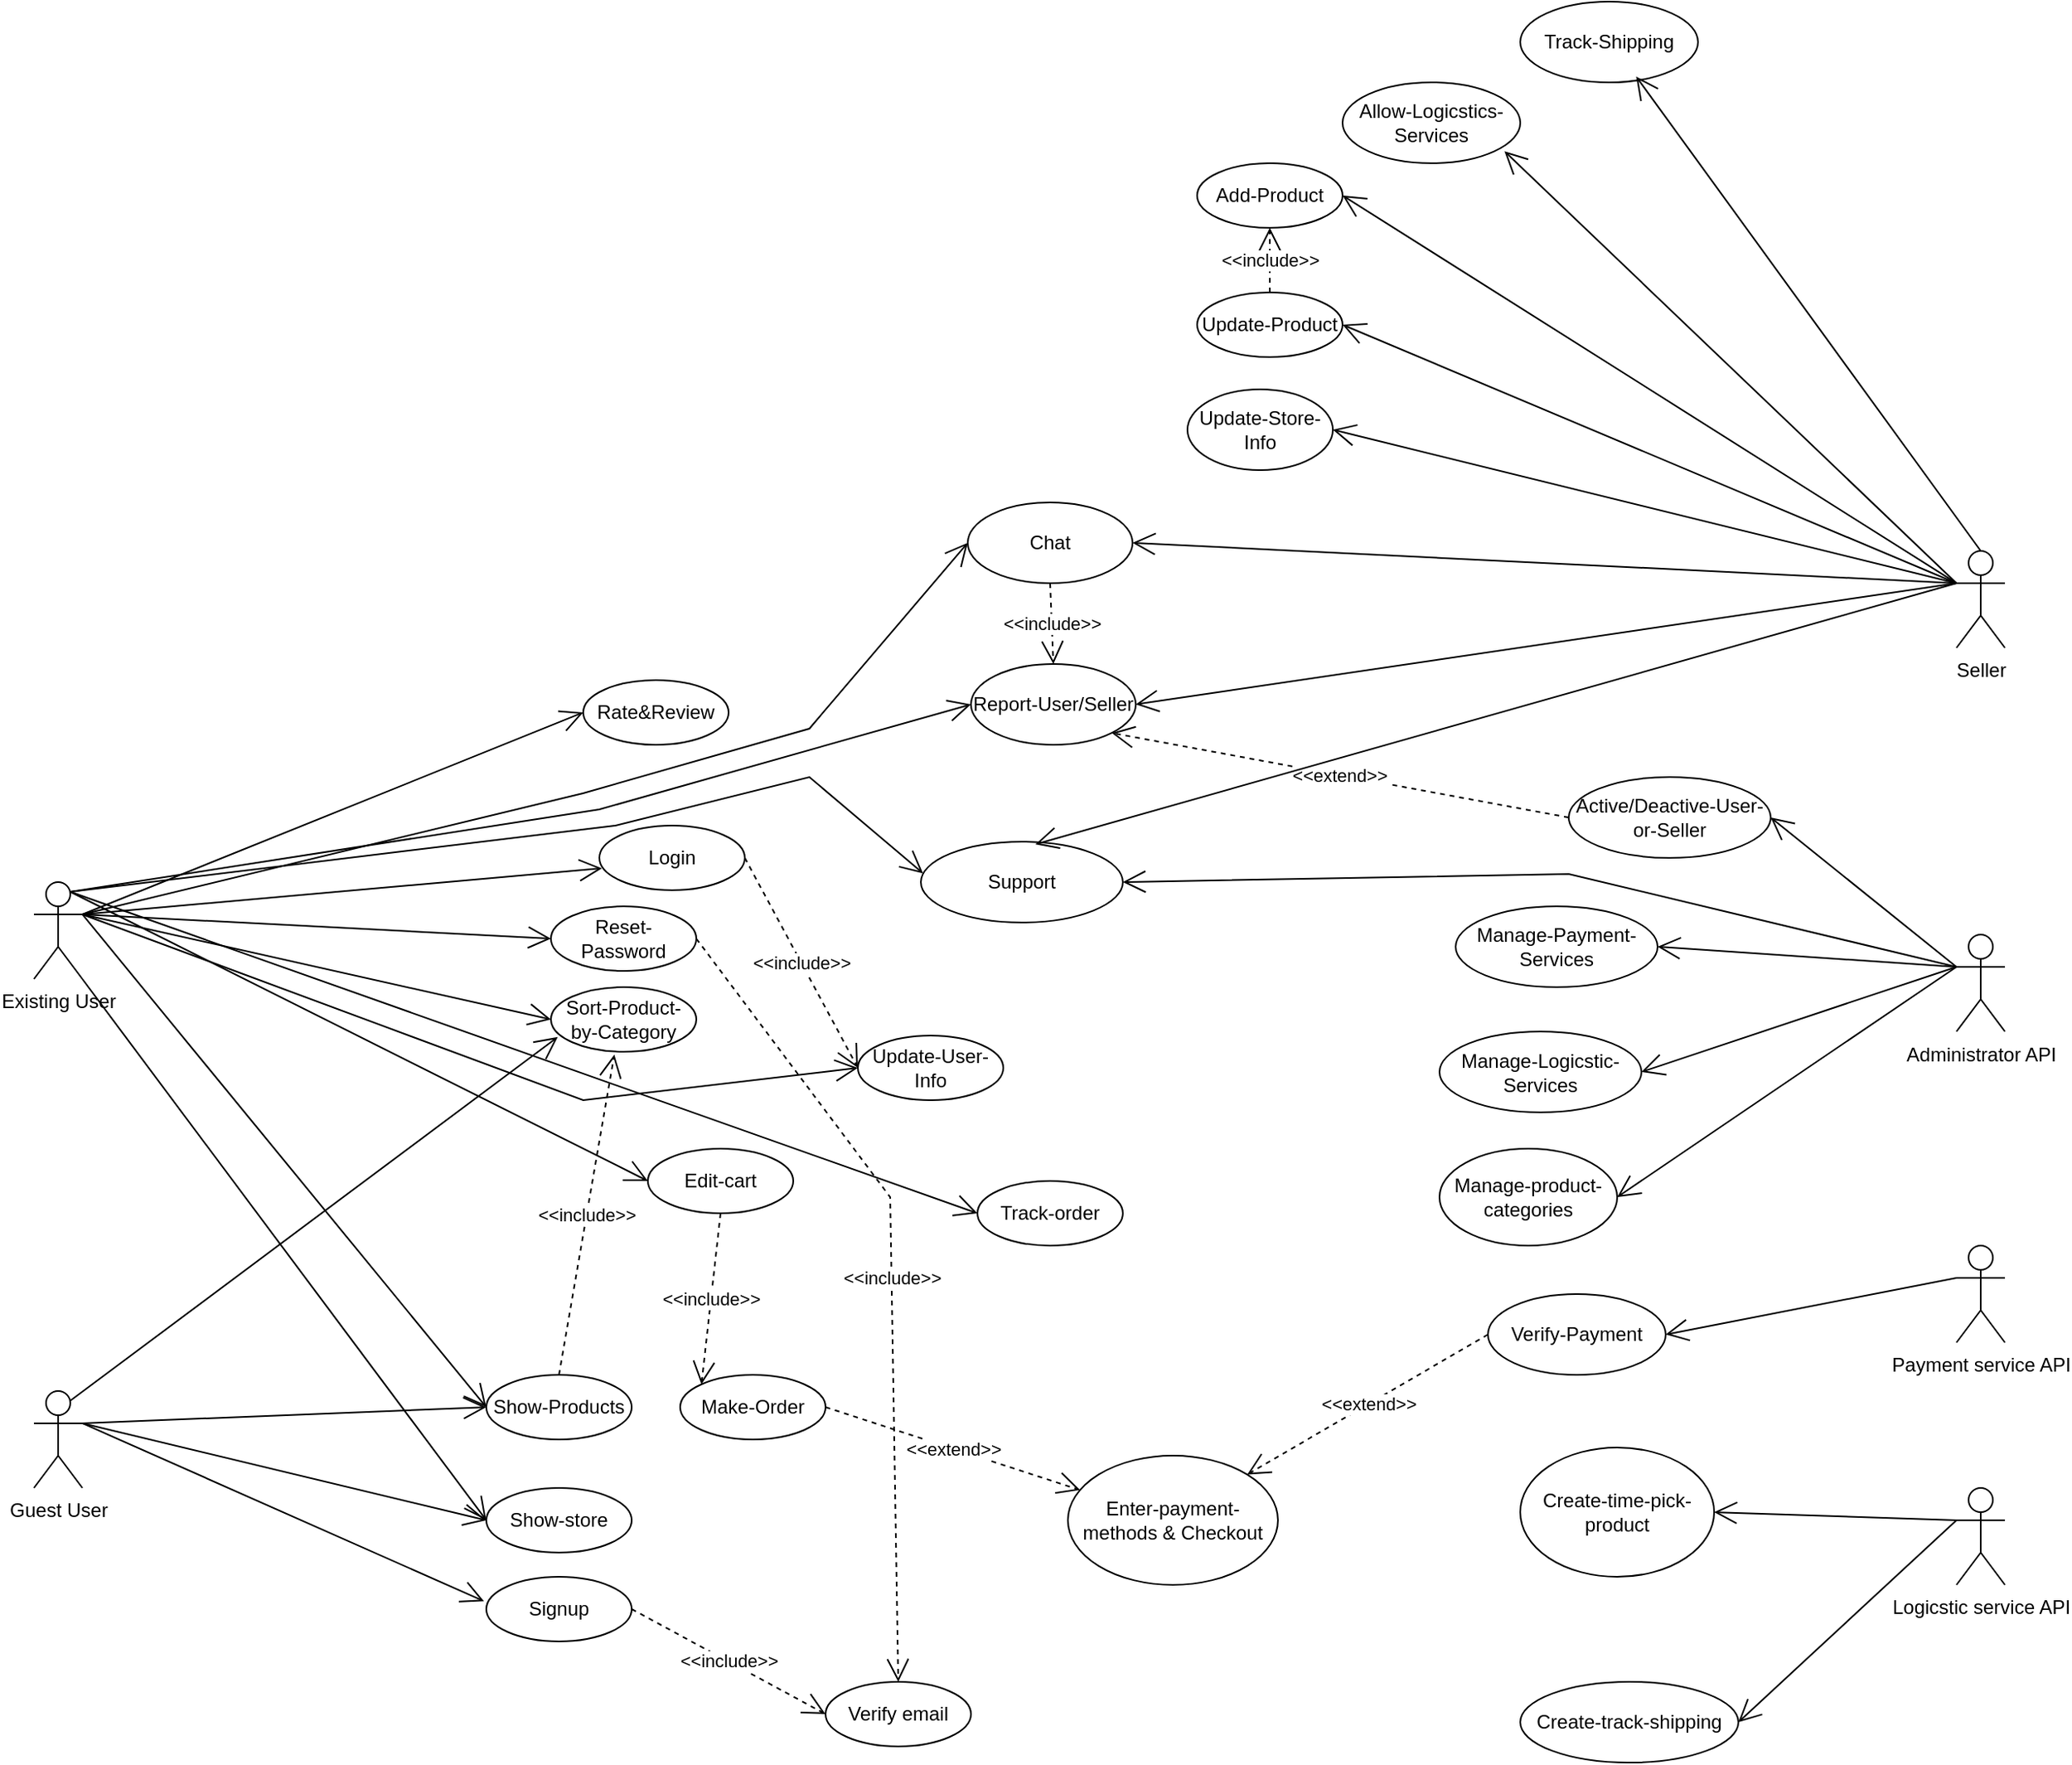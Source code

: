 <mxfile version="24.7.17">
  <diagram name="Trang-1" id="SkYUdIGgRq7ebbWW-lhZ">
    <mxGraphModel dx="4522" dy="5309" grid="1" gridSize="10" guides="1" tooltips="1" connect="1" arrows="1" fold="1" page="1" pageScale="1" pageWidth="3300" pageHeight="4681" math="0" shadow="0">
      <root>
        <mxCell id="0" />
        <mxCell id="1" parent="0" />
        <mxCell id="eCP-VrvmO7TKHuiMxvTa-1" value="Existing User" style="shape=umlActor;verticalLabelPosition=bottom;verticalAlign=top;html=1;" parent="1" vertex="1">
          <mxGeometry x="-170" y="155" width="30" height="60" as="geometry" />
        </mxCell>
        <mxCell id="eCP-VrvmO7TKHuiMxvTa-2" value="Guest User" style="shape=umlActor;verticalLabelPosition=bottom;verticalAlign=top;html=1;" parent="1" vertex="1">
          <mxGeometry x="-170" y="470" width="30" height="60" as="geometry" />
        </mxCell>
        <mxCell id="eCP-VrvmO7TKHuiMxvTa-6" value="Seller" style="shape=umlActor;verticalLabelPosition=bottom;verticalAlign=top;html=1;" parent="1" vertex="1">
          <mxGeometry x="1020" y="-50" width="30" height="60" as="geometry" />
        </mxCell>
        <mxCell id="eCP-VrvmO7TKHuiMxvTa-9" value="Login" style="ellipse;whiteSpace=wrap;html=1;" parent="1" vertex="1">
          <mxGeometry x="180" y="120" width="90" height="40" as="geometry" />
        </mxCell>
        <mxCell id="eCP-VrvmO7TKHuiMxvTa-13" value="" style="endArrow=open;endFill=1;endSize=12;html=1;rounded=0;exitX=1;exitY=0.333;exitDx=0;exitDy=0;exitPerimeter=0;entryX=0.018;entryY=0.661;entryDx=0;entryDy=0;entryPerimeter=0;" parent="1" source="eCP-VrvmO7TKHuiMxvTa-1" target="eCP-VrvmO7TKHuiMxvTa-9" edge="1">
          <mxGeometry width="160" relative="1" as="geometry">
            <mxPoint x="250" y="300" as="sourcePoint" />
            <mxPoint x="410" y="300" as="targetPoint" />
          </mxGeometry>
        </mxCell>
        <mxCell id="eCP-VrvmO7TKHuiMxvTa-15" value="Show-Products" style="ellipse;whiteSpace=wrap;html=1;" parent="1" vertex="1">
          <mxGeometry x="110" y="460" width="90" height="40" as="geometry" />
        </mxCell>
        <mxCell id="eCP-VrvmO7TKHuiMxvTa-18" value="Administrator API" style="shape=umlActor;verticalLabelPosition=bottom;verticalAlign=top;html=1;" parent="1" vertex="1">
          <mxGeometry x="1020" y="187.5" width="30" height="60" as="geometry" />
        </mxCell>
        <mxCell id="eCP-VrvmO7TKHuiMxvTa-22" value="Payment service API" style="shape=umlActor;verticalLabelPosition=bottom;verticalAlign=top;html=1;" parent="1" vertex="1">
          <mxGeometry x="1020" y="380" width="30" height="60" as="geometry" />
        </mxCell>
        <mxCell id="eCP-VrvmO7TKHuiMxvTa-24" value="Logicstic service API" style="shape=umlActor;verticalLabelPosition=bottom;verticalAlign=top;html=1;" parent="1" vertex="1">
          <mxGeometry x="1020" y="530" width="30" height="60" as="geometry" />
        </mxCell>
        <mxCell id="eCP-VrvmO7TKHuiMxvTa-30" value="Signup" style="ellipse;whiteSpace=wrap;html=1;" parent="1" vertex="1">
          <mxGeometry x="110" y="585" width="90" height="40" as="geometry" />
        </mxCell>
        <mxCell id="eCP-VrvmO7TKHuiMxvTa-31" value="" style="endArrow=open;endFill=1;endSize=12;html=1;rounded=0;exitX=1;exitY=0.333;exitDx=0;exitDy=0;exitPerimeter=0;entryX=-0.016;entryY=0.378;entryDx=0;entryDy=0;entryPerimeter=0;" parent="1" source="eCP-VrvmO7TKHuiMxvTa-2" target="eCP-VrvmO7TKHuiMxvTa-30" edge="1">
          <mxGeometry width="160" relative="1" as="geometry">
            <mxPoint x="310" y="290" as="sourcePoint" />
            <mxPoint x="470" y="290" as="targetPoint" />
          </mxGeometry>
        </mxCell>
        <mxCell id="eCP-VrvmO7TKHuiMxvTa-33" value="Verify email" style="ellipse;whiteSpace=wrap;html=1;" parent="1" vertex="1">
          <mxGeometry x="320" y="650" width="90" height="40" as="geometry" />
        </mxCell>
        <mxCell id="eCP-VrvmO7TKHuiMxvTa-35" value="&amp;lt;&amp;lt;include&amp;gt;&amp;gt;" style="endArrow=open;endSize=12;dashed=1;html=1;rounded=0;exitX=1;exitY=0.5;exitDx=0;exitDy=0;entryX=0;entryY=0.5;entryDx=0;entryDy=0;" parent="1" source="eCP-VrvmO7TKHuiMxvTa-30" target="eCP-VrvmO7TKHuiMxvTa-33" edge="1">
          <mxGeometry width="160" relative="1" as="geometry">
            <mxPoint x="310" y="290" as="sourcePoint" />
            <mxPoint x="470" y="290" as="targetPoint" />
          </mxGeometry>
        </mxCell>
        <mxCell id="eCP-VrvmO7TKHuiMxvTa-36" value="Reset-Password" style="ellipse;whiteSpace=wrap;html=1;" parent="1" vertex="1">
          <mxGeometry x="150" y="170" width="90" height="40" as="geometry" />
        </mxCell>
        <mxCell id="eCP-VrvmO7TKHuiMxvTa-37" value="" style="endArrow=open;endFill=1;endSize=12;html=1;rounded=0;exitX=1;exitY=0.333;exitDx=0;exitDy=0;exitPerimeter=0;entryX=0;entryY=0.5;entryDx=0;entryDy=0;" parent="1" source="eCP-VrvmO7TKHuiMxvTa-1" target="eCP-VrvmO7TKHuiMxvTa-36" edge="1">
          <mxGeometry width="160" relative="1" as="geometry">
            <mxPoint x="130" y="200" as="sourcePoint" />
            <mxPoint x="212" y="106" as="targetPoint" />
          </mxGeometry>
        </mxCell>
        <mxCell id="eCP-VrvmO7TKHuiMxvTa-38" value="&amp;lt;&amp;lt;include&amp;gt;&amp;gt;" style="endArrow=open;endSize=12;dashed=1;html=1;rounded=0;exitX=1;exitY=0.5;exitDx=0;exitDy=0;entryX=0.5;entryY=0;entryDx=0;entryDy=0;" parent="1" source="eCP-VrvmO7TKHuiMxvTa-36" target="eCP-VrvmO7TKHuiMxvTa-33" edge="1">
          <mxGeometry width="160" relative="1" as="geometry">
            <mxPoint x="290" y="470" as="sourcePoint" />
            <mxPoint x="440" y="290" as="targetPoint" />
            <Array as="points">
              <mxPoint x="360" y="350" />
            </Array>
          </mxGeometry>
        </mxCell>
        <mxCell id="eCP-VrvmO7TKHuiMxvTa-39" value="" style="endArrow=open;endFill=1;endSize=12;html=1;rounded=0;entryX=0;entryY=0.5;entryDx=0;entryDy=0;exitX=1;exitY=0.333;exitDx=0;exitDy=0;exitPerimeter=0;" parent="1" source="eCP-VrvmO7TKHuiMxvTa-2" target="eCP-VrvmO7TKHuiMxvTa-15" edge="1">
          <mxGeometry width="160" relative="1" as="geometry">
            <mxPoint x="120" y="350" as="sourcePoint" />
            <mxPoint x="210" y="170" as="targetPoint" />
          </mxGeometry>
        </mxCell>
        <mxCell id="eCP-VrvmO7TKHuiMxvTa-40" value="" style="endArrow=open;endFill=1;endSize=12;html=1;rounded=0;exitX=1;exitY=0.333;exitDx=0;exitDy=0;exitPerimeter=0;entryX=0;entryY=0.5;entryDx=0;entryDy=0;" parent="1" source="eCP-VrvmO7TKHuiMxvTa-1" target="eCP-VrvmO7TKHuiMxvTa-15" edge="1">
          <mxGeometry width="160" relative="1" as="geometry">
            <mxPoint x="130" y="360" as="sourcePoint" />
            <mxPoint x="400" y="240" as="targetPoint" />
          </mxGeometry>
        </mxCell>
        <mxCell id="eCP-VrvmO7TKHuiMxvTa-42" value="Add-Product" style="ellipse;whiteSpace=wrap;html=1;" parent="1" vertex="1">
          <mxGeometry x="550" y="-290" width="90" height="40" as="geometry" />
        </mxCell>
        <mxCell id="eCP-VrvmO7TKHuiMxvTa-43" value="" style="endArrow=open;endFill=1;endSize=12;html=1;rounded=0;exitX=0;exitY=0.333;exitDx=0;exitDy=0;exitPerimeter=0;entryX=1;entryY=0.5;entryDx=0;entryDy=0;" parent="1" source="eCP-VrvmO7TKHuiMxvTa-6" target="eCP-VrvmO7TKHuiMxvTa-42" edge="1">
          <mxGeometry width="160" relative="1" as="geometry">
            <mxPoint x="130" y="200" as="sourcePoint" />
            <mxPoint x="212" y="106" as="targetPoint" />
          </mxGeometry>
        </mxCell>
        <mxCell id="eCP-VrvmO7TKHuiMxvTa-44" value="Rate&amp;amp;Review" style="ellipse;whiteSpace=wrap;html=1;" parent="1" vertex="1">
          <mxGeometry x="170" y="30" width="90" height="40" as="geometry" />
        </mxCell>
        <mxCell id="eCP-VrvmO7TKHuiMxvTa-45" value="" style="endArrow=open;endFill=1;endSize=12;html=1;rounded=0;entryX=0;entryY=0.5;entryDx=0;entryDy=0;exitX=1;exitY=0.333;exitDx=0;exitDy=0;exitPerimeter=0;" parent="1" source="eCP-VrvmO7TKHuiMxvTa-1" target="eCP-VrvmO7TKHuiMxvTa-44" edge="1">
          <mxGeometry width="160" relative="1" as="geometry">
            <mxPoint x="120" y="190" as="sourcePoint" />
            <mxPoint x="212" y="106" as="targetPoint" />
            <Array as="points" />
          </mxGeometry>
        </mxCell>
        <mxCell id="eCP-VrvmO7TKHuiMxvTa-46" value="Track-order" style="ellipse;whiteSpace=wrap;html=1;" parent="1" vertex="1">
          <mxGeometry x="414" y="340" width="90" height="40" as="geometry" />
        </mxCell>
        <mxCell id="eCP-VrvmO7TKHuiMxvTa-49" value="" style="endArrow=open;endFill=1;endSize=12;html=1;rounded=0;exitX=0.75;exitY=0.1;exitDx=0;exitDy=0;exitPerimeter=0;entryX=0;entryY=0.5;entryDx=0;entryDy=0;" parent="1" source="eCP-VrvmO7TKHuiMxvTa-1" target="eCP-VrvmO7TKHuiMxvTa-46" edge="1">
          <mxGeometry width="160" relative="1" as="geometry">
            <mxPoint x="310" y="120" as="sourcePoint" />
            <mxPoint x="470" y="120" as="targetPoint" />
          </mxGeometry>
        </mxCell>
        <mxCell id="eCP-VrvmO7TKHuiMxvTa-51" value="Manage-product-categories" style="ellipse;whiteSpace=wrap;html=1;" parent="1" vertex="1">
          <mxGeometry x="700" y="320" width="110" height="60" as="geometry" />
        </mxCell>
        <mxCell id="eCP-VrvmO7TKHuiMxvTa-52" value="" style="endArrow=open;endFill=1;endSize=12;html=1;rounded=0;exitX=0;exitY=0.333;exitDx=0;exitDy=0;exitPerimeter=0;entryX=1;entryY=0.5;entryDx=0;entryDy=0;" parent="1" source="eCP-VrvmO7TKHuiMxvTa-18" target="eCP-VrvmO7TKHuiMxvTa-51" edge="1">
          <mxGeometry width="160" relative="1" as="geometry">
            <mxPoint x="310" y="470" as="sourcePoint" />
            <mxPoint x="470" y="470" as="targetPoint" />
          </mxGeometry>
        </mxCell>
        <mxCell id="eCP-VrvmO7TKHuiMxvTa-54" value="Active/Deactive-User-or-Seller" style="ellipse;whiteSpace=wrap;html=1;" parent="1" vertex="1">
          <mxGeometry x="780" y="90" width="125" height="50" as="geometry" />
        </mxCell>
        <mxCell id="eCP-VrvmO7TKHuiMxvTa-55" value="" style="endArrow=open;endFill=1;endSize=12;html=1;rounded=0;exitX=0;exitY=0.333;exitDx=0;exitDy=0;exitPerimeter=0;entryX=1;entryY=0.5;entryDx=0;entryDy=0;" parent="1" source="eCP-VrvmO7TKHuiMxvTa-18" target="eCP-VrvmO7TKHuiMxvTa-54" edge="1">
          <mxGeometry width="160" relative="1" as="geometry">
            <mxPoint x="710" y="570" as="sourcePoint" />
            <mxPoint x="580" y="730" as="targetPoint" />
          </mxGeometry>
        </mxCell>
        <mxCell id="eCP-VrvmO7TKHuiMxvTa-56" value="Chat" style="ellipse;whiteSpace=wrap;html=1;" parent="1" vertex="1">
          <mxGeometry x="408" y="-80" width="102" height="50" as="geometry" />
        </mxCell>
        <mxCell id="eCP-VrvmO7TKHuiMxvTa-58" value="Sort-Product-by-Category" style="ellipse;whiteSpace=wrap;html=1;" parent="1" vertex="1">
          <mxGeometry x="150" y="220" width="90" height="40" as="geometry" />
        </mxCell>
        <mxCell id="eCP-VrvmO7TKHuiMxvTa-59" value="&amp;lt;&amp;lt;include&amp;gt;&amp;gt;" style="endArrow=open;endSize=12;dashed=1;html=1;rounded=0;exitX=0.5;exitY=0;exitDx=0;exitDy=0;entryX=0.436;entryY=1.045;entryDx=0;entryDy=0;entryPerimeter=0;" parent="1" source="eCP-VrvmO7TKHuiMxvTa-15" target="eCP-VrvmO7TKHuiMxvTa-58" edge="1">
          <mxGeometry width="160" relative="1" as="geometry">
            <mxPoint x="290" y="470" as="sourcePoint" />
            <mxPoint x="580" y="180" as="targetPoint" />
          </mxGeometry>
        </mxCell>
        <mxCell id="eCP-VrvmO7TKHuiMxvTa-60" value="" style="endArrow=open;endFill=1;endSize=12;html=1;rounded=0;entryX=0;entryY=0.5;entryDx=0;entryDy=0;exitX=1;exitY=0.333;exitDx=0;exitDy=0;exitPerimeter=0;" parent="1" source="eCP-VrvmO7TKHuiMxvTa-1" target="eCP-VrvmO7TKHuiMxvTa-58" edge="1">
          <mxGeometry width="160" relative="1" as="geometry">
            <mxPoint x="120" y="190" as="sourcePoint" />
            <mxPoint x="230" y="310" as="targetPoint" />
          </mxGeometry>
        </mxCell>
        <mxCell id="eCP-VrvmO7TKHuiMxvTa-62" value="Show-store" style="ellipse;whiteSpace=wrap;html=1;" parent="1" vertex="1">
          <mxGeometry x="110" y="530" width="90" height="40" as="geometry" />
        </mxCell>
        <mxCell id="eCP-VrvmO7TKHuiMxvTa-63" value="" style="endArrow=open;endFill=1;endSize=12;html=1;rounded=0;exitX=1;exitY=1;exitDx=0;exitDy=0;exitPerimeter=0;entryX=0;entryY=0.5;entryDx=0;entryDy=0;" parent="1" source="eCP-VrvmO7TKHuiMxvTa-1" target="eCP-VrvmO7TKHuiMxvTa-62" edge="1">
          <mxGeometry width="160" relative="1" as="geometry">
            <mxPoint x="130" y="200" as="sourcePoint" />
            <mxPoint x="200" y="310" as="targetPoint" />
          </mxGeometry>
        </mxCell>
        <mxCell id="eCP-VrvmO7TKHuiMxvTa-64" value="" style="endArrow=open;endFill=1;endSize=12;html=1;rounded=0;entryX=0;entryY=0.5;entryDx=0;entryDy=0;exitX=1;exitY=0.333;exitDx=0;exitDy=0;exitPerimeter=0;" parent="1" source="eCP-VrvmO7TKHuiMxvTa-2" target="eCP-VrvmO7TKHuiMxvTa-62" edge="1">
          <mxGeometry width="160" relative="1" as="geometry">
            <mxPoint x="120" y="350" as="sourcePoint" />
            <mxPoint x="200" y="310" as="targetPoint" />
          </mxGeometry>
        </mxCell>
        <mxCell id="eCP-VrvmO7TKHuiMxvTa-66" value="" style="endArrow=open;endFill=1;endSize=12;html=1;rounded=0;entryX=0.047;entryY=0.773;entryDx=0;entryDy=0;exitX=0.75;exitY=0.1;exitDx=0;exitDy=0;exitPerimeter=0;entryPerimeter=0;" parent="1" source="eCP-VrvmO7TKHuiMxvTa-2" target="eCP-VrvmO7TKHuiMxvTa-58" edge="1">
          <mxGeometry width="160" relative="1" as="geometry">
            <mxPoint x="130" y="200" as="sourcePoint" />
            <mxPoint x="220" y="220" as="targetPoint" />
          </mxGeometry>
        </mxCell>
        <mxCell id="eCP-VrvmO7TKHuiMxvTa-69" value="" style="endArrow=open;endFill=1;endSize=12;html=1;rounded=0;exitX=0.75;exitY=0.1;exitDx=0;exitDy=0;exitPerimeter=0;entryX=0;entryY=0.5;entryDx=0;entryDy=0;" parent="1" source="eCP-VrvmO7TKHuiMxvTa-1" target="eCP-VrvmO7TKHuiMxvTa-68" edge="1">
          <mxGeometry width="160" relative="1" as="geometry">
            <mxPoint x="123" y="186" as="sourcePoint" />
            <mxPoint x="240" y="-20" as="targetPoint" />
          </mxGeometry>
        </mxCell>
        <mxCell id="eCP-VrvmO7TKHuiMxvTa-70" value="" style="endArrow=open;endFill=1;endSize=12;html=1;rounded=0;exitX=0;exitY=0.333;exitDx=0;exitDy=0;exitPerimeter=0;entryX=1;entryY=0.5;entryDx=0;entryDy=0;" parent="1" source="eCP-VrvmO7TKHuiMxvTa-6" target="eCP-VrvmO7TKHuiMxvTa-56" edge="1">
          <mxGeometry width="160" relative="1" as="geometry">
            <mxPoint x="720" y="70" as="sourcePoint" />
            <mxPoint x="595" y="-50" as="targetPoint" />
          </mxGeometry>
        </mxCell>
        <mxCell id="eCP-VrvmO7TKHuiMxvTa-71" value="" style="endArrow=open;endFill=1;endSize=12;html=1;rounded=0;exitX=1;exitY=0.333;exitDx=0;exitDy=0;exitPerimeter=0;entryX=0;entryY=0.5;entryDx=0;entryDy=0;" parent="1" source="eCP-VrvmO7TKHuiMxvTa-1" target="eCP-VrvmO7TKHuiMxvTa-56" edge="1">
          <mxGeometry width="160" relative="1" as="geometry">
            <mxPoint x="720" y="70" as="sourcePoint" />
            <mxPoint x="480" y="95" as="targetPoint" />
            <Array as="points">
              <mxPoint x="170" y="100" />
              <mxPoint x="310" y="60" />
            </Array>
          </mxGeometry>
        </mxCell>
        <mxCell id="eCP-VrvmO7TKHuiMxvTa-73" value="Report-User/Seller" style="ellipse;whiteSpace=wrap;html=1;" parent="1" vertex="1">
          <mxGeometry x="410" y="20" width="102" height="50" as="geometry" />
        </mxCell>
        <mxCell id="eCP-VrvmO7TKHuiMxvTa-74" value="" style="endArrow=open;endFill=1;endSize=12;html=1;rounded=0;exitX=0;exitY=0.333;exitDx=0;exitDy=0;exitPerimeter=0;entryX=1;entryY=0.5;entryDx=0;entryDy=0;" parent="1" source="eCP-VrvmO7TKHuiMxvTa-6" target="eCP-VrvmO7TKHuiMxvTa-73" edge="1">
          <mxGeometry width="160" relative="1" as="geometry">
            <mxPoint x="700" y="70" as="sourcePoint" />
            <mxPoint x="492" y="25" as="targetPoint" />
          </mxGeometry>
        </mxCell>
        <mxCell id="eCP-VrvmO7TKHuiMxvTa-75" value="" style="endArrow=open;endFill=1;endSize=12;html=1;rounded=0;exitX=0.75;exitY=0.1;exitDx=0;exitDy=0;exitPerimeter=0;entryX=0;entryY=0.5;entryDx=0;entryDy=0;" parent="1" source="eCP-VrvmO7TKHuiMxvTa-1" target="eCP-VrvmO7TKHuiMxvTa-73" edge="1">
          <mxGeometry width="160" relative="1" as="geometry">
            <mxPoint x="60" y="200" as="sourcePoint" />
            <mxPoint x="390" y="25" as="targetPoint" />
            <Array as="points">
              <mxPoint x="180" y="110" />
            </Array>
          </mxGeometry>
        </mxCell>
        <mxCell id="eCP-VrvmO7TKHuiMxvTa-76" value="&amp;lt;&amp;lt;extend&amp;gt;&amp;gt;" style="endArrow=open;endSize=12;dashed=1;html=1;rounded=0;exitX=0;exitY=0.5;exitDx=0;exitDy=0;entryX=1;entryY=1;entryDx=0;entryDy=0;" parent="1" source="eCP-VrvmO7TKHuiMxvTa-54" target="eCP-VrvmO7TKHuiMxvTa-73" edge="1">
          <mxGeometry width="160" relative="1" as="geometry">
            <mxPoint x="195" y="320" as="sourcePoint" />
            <mxPoint x="199" y="272" as="targetPoint" />
          </mxGeometry>
        </mxCell>
        <mxCell id="eCP-VrvmO7TKHuiMxvTa-77" value="&amp;lt;&amp;lt;include&amp;gt;&amp;gt;" style="endArrow=open;endSize=12;dashed=1;html=1;rounded=0;exitX=0.5;exitY=1;exitDx=0;exitDy=0;entryX=0.5;entryY=0;entryDx=0;entryDy=0;" parent="1" source="eCP-VrvmO7TKHuiMxvTa-56" target="eCP-VrvmO7TKHuiMxvTa-73" edge="1">
          <mxGeometry width="160" relative="1" as="geometry">
            <mxPoint x="252" y="208" as="sourcePoint" />
            <mxPoint x="378" y="450" as="targetPoint" />
          </mxGeometry>
        </mxCell>
        <mxCell id="eCP-VrvmO7TKHuiMxvTa-79" value="Update-User-Info" style="ellipse;whiteSpace=wrap;html=1;" parent="1" vertex="1">
          <mxGeometry x="340" y="250" width="90" height="40" as="geometry" />
        </mxCell>
        <mxCell id="eCP-VrvmO7TKHuiMxvTa-80" value="&amp;lt;&amp;lt;include&amp;gt;&amp;gt;" style="endArrow=open;endSize=12;dashed=1;html=1;rounded=0;exitX=1;exitY=0.5;exitDx=0;exitDy=0;entryX=0;entryY=0.5;entryDx=0;entryDy=0;" parent="1" source="eCP-VrvmO7TKHuiMxvTa-9" target="eCP-VrvmO7TKHuiMxvTa-79" edge="1">
          <mxGeometry width="160" relative="1" as="geometry">
            <mxPoint x="252" y="208" as="sourcePoint" />
            <mxPoint x="378" y="450" as="targetPoint" />
          </mxGeometry>
        </mxCell>
        <mxCell id="eCP-VrvmO7TKHuiMxvTa-82" value="" style="endArrow=open;endFill=1;endSize=12;html=1;rounded=0;entryX=0;entryY=0.5;entryDx=0;entryDy=0;exitX=1;exitY=0.333;exitDx=0;exitDy=0;exitPerimeter=0;" parent="1" source="eCP-VrvmO7TKHuiMxvTa-1" target="eCP-VrvmO7TKHuiMxvTa-79" edge="1">
          <mxGeometry width="160" relative="1" as="geometry">
            <mxPoint x="60" y="200" as="sourcePoint" />
            <mxPoint x="160" y="250" as="targetPoint" />
            <Array as="points">
              <mxPoint x="170" y="290" />
            </Array>
          </mxGeometry>
        </mxCell>
        <mxCell id="eCP-VrvmO7TKHuiMxvTa-68" value="Edit-cart" style="ellipse;whiteSpace=wrap;html=1;" parent="1" vertex="1">
          <mxGeometry x="210" y="320" width="90" height="40" as="geometry" />
        </mxCell>
        <mxCell id="eCP-VrvmO7TKHuiMxvTa-86" value="Manage-Payment-Services" style="ellipse;whiteSpace=wrap;html=1;" parent="1" vertex="1">
          <mxGeometry x="710" y="170" width="125" height="50" as="geometry" />
        </mxCell>
        <mxCell id="eCP-VrvmO7TKHuiMxvTa-87" value="Manage-Logicstic-Services" style="ellipse;whiteSpace=wrap;html=1;" parent="1" vertex="1">
          <mxGeometry x="700" y="247.5" width="125" height="50" as="geometry" />
        </mxCell>
        <mxCell id="eCP-VrvmO7TKHuiMxvTa-88" value="" style="endArrow=open;endFill=1;endSize=12;html=1;rounded=0;exitX=0;exitY=0.333;exitDx=0;exitDy=0;exitPerimeter=0;entryX=1;entryY=0.5;entryDx=0;entryDy=0;" parent="1" source="eCP-VrvmO7TKHuiMxvTa-18" target="eCP-VrvmO7TKHuiMxvTa-86" edge="1">
          <mxGeometry width="160" relative="1" as="geometry">
            <mxPoint x="750" y="670" as="sourcePoint" />
            <mxPoint x="578" y="565" as="targetPoint" />
          </mxGeometry>
        </mxCell>
        <mxCell id="eCP-VrvmO7TKHuiMxvTa-89" value="" style="endArrow=open;endFill=1;endSize=12;html=1;rounded=0;exitX=0;exitY=0.333;exitDx=0;exitDy=0;exitPerimeter=0;entryX=1;entryY=0.5;entryDx=0;entryDy=0;" parent="1" source="eCP-VrvmO7TKHuiMxvTa-18" target="eCP-VrvmO7TKHuiMxvTa-87" edge="1">
          <mxGeometry width="160" relative="1" as="geometry">
            <mxPoint x="750" y="670" as="sourcePoint" />
            <mxPoint x="578" y="625" as="targetPoint" />
          </mxGeometry>
        </mxCell>
        <mxCell id="eCP-VrvmO7TKHuiMxvTa-90" value="Allow-Logicstics-Services" style="ellipse;whiteSpace=wrap;html=1;" parent="1" vertex="1">
          <mxGeometry x="640" y="-340" width="110" height="50" as="geometry" />
        </mxCell>
        <mxCell id="eCP-VrvmO7TKHuiMxvTa-91" value="" style="endArrow=open;endFill=1;endSize=12;html=1;rounded=0;exitX=0;exitY=0.333;exitDx=0;exitDy=0;exitPerimeter=0;entryX=0.911;entryY=0.852;entryDx=0;entryDy=0;entryPerimeter=0;" parent="1" source="eCP-VrvmO7TKHuiMxvTa-6" target="eCP-VrvmO7TKHuiMxvTa-90" edge="1">
          <mxGeometry width="160" relative="1" as="geometry">
            <mxPoint x="760" y="15" as="sourcePoint" />
            <mxPoint x="492" y="115" as="targetPoint" />
          </mxGeometry>
        </mxCell>
        <mxCell id="eCP-VrvmO7TKHuiMxvTa-92" value="Update-Product" style="ellipse;whiteSpace=wrap;html=1;" parent="1" vertex="1">
          <mxGeometry x="550" y="-210" width="90" height="40" as="geometry" />
        </mxCell>
        <mxCell id="eCP-VrvmO7TKHuiMxvTa-93" value="&amp;lt;&amp;lt;include&amp;gt;&amp;gt;" style="endArrow=open;endSize=12;dashed=1;html=1;rounded=0;exitX=0.5;exitY=0;exitDx=0;exitDy=0;entryX=0.5;entryY=1;entryDx=0;entryDy=0;" parent="1" source="eCP-VrvmO7TKHuiMxvTa-92" target="eCP-VrvmO7TKHuiMxvTa-42" edge="1">
          <mxGeometry width="160" relative="1" as="geometry">
            <mxPoint x="415" y="50" as="sourcePoint" />
            <mxPoint x="441" y="90" as="targetPoint" />
          </mxGeometry>
        </mxCell>
        <mxCell id="eCP-VrvmO7TKHuiMxvTa-94" value="" style="endArrow=open;endFill=1;endSize=12;html=1;rounded=0;exitX=0;exitY=0.333;exitDx=0;exitDy=0;exitPerimeter=0;entryX=1;entryY=0.5;entryDx=0;entryDy=0;" parent="1" source="eCP-VrvmO7TKHuiMxvTa-6" target="eCP-VrvmO7TKHuiMxvTa-92" edge="1">
          <mxGeometry width="160" relative="1" as="geometry">
            <mxPoint x="760" y="15" as="sourcePoint" />
            <mxPoint x="550" y="-160" as="targetPoint" />
          </mxGeometry>
        </mxCell>
        <mxCell id="eCP-VrvmO7TKHuiMxvTa-96" value="Make-Order" style="ellipse;whiteSpace=wrap;html=1;" parent="1" vertex="1">
          <mxGeometry x="230" y="460" width="90" height="40" as="geometry" />
        </mxCell>
        <mxCell id="eCP-VrvmO7TKHuiMxvTa-97" value="Enter-payment-methods &amp;amp; Checkout" style="ellipse;whiteSpace=wrap;html=1;" parent="1" vertex="1">
          <mxGeometry x="470" y="510" width="130" height="80" as="geometry" />
        </mxCell>
        <mxCell id="eCP-VrvmO7TKHuiMxvTa-100" value="&amp;lt;&amp;lt;include&amp;gt;&amp;gt;" style="endArrow=open;endSize=12;dashed=1;html=1;rounded=0;exitX=0.5;exitY=1;exitDx=0;exitDy=0;entryX=0;entryY=0;entryDx=0;entryDy=0;" parent="1" source="eCP-VrvmO7TKHuiMxvTa-68" target="eCP-VrvmO7TKHuiMxvTa-96" edge="1">
          <mxGeometry width="160" relative="1" as="geometry">
            <mxPoint x="165" y="470" as="sourcePoint" />
            <mxPoint x="199" y="272" as="targetPoint" />
          </mxGeometry>
        </mxCell>
        <mxCell id="eCP-VrvmO7TKHuiMxvTa-101" value="&amp;lt;&amp;lt;extend&amp;gt;&amp;gt;" style="endArrow=open;endSize=12;dashed=1;html=1;rounded=0;exitX=1;exitY=0.5;exitDx=0;exitDy=0;" parent="1" source="eCP-VrvmO7TKHuiMxvTa-96" target="eCP-VrvmO7TKHuiMxvTa-97" edge="1">
          <mxGeometry width="160" relative="1" as="geometry">
            <mxPoint x="620" y="165" as="sourcePoint" />
            <mxPoint x="430" y="520" as="targetPoint" />
          </mxGeometry>
        </mxCell>
        <mxCell id="eCP-VrvmO7TKHuiMxvTa-104" value="Verify-Payment" style="ellipse;whiteSpace=wrap;html=1;" parent="1" vertex="1">
          <mxGeometry x="730" y="410" width="110" height="50" as="geometry" />
        </mxCell>
        <mxCell id="eCP-VrvmO7TKHuiMxvTa-105" value="" style="endArrow=open;endFill=1;endSize=12;html=1;rounded=0;entryX=1;entryY=0.5;entryDx=0;entryDy=0;exitX=0;exitY=0.333;exitDx=0;exitDy=0;exitPerimeter=0;" parent="1" source="eCP-VrvmO7TKHuiMxvTa-22" target="eCP-VrvmO7TKHuiMxvTa-104" edge="1">
          <mxGeometry width="160" relative="1" as="geometry">
            <mxPoint x="890" y="400" as="sourcePoint" />
            <mxPoint x="738" y="330" as="targetPoint" />
          </mxGeometry>
        </mxCell>
        <mxCell id="eCP-VrvmO7TKHuiMxvTa-107" value="&amp;lt;&amp;lt;extend&amp;gt;&amp;gt;" style="endArrow=open;endSize=12;dashed=1;html=1;rounded=0;exitX=0;exitY=0.5;exitDx=0;exitDy=0;entryX=1;entryY=0;entryDx=0;entryDy=0;" parent="1" source="eCP-VrvmO7TKHuiMxvTa-104" target="eCP-VrvmO7TKHuiMxvTa-97" edge="1">
          <mxGeometry width="160" relative="1" as="geometry">
            <mxPoint x="360" y="460" as="sourcePoint" />
            <mxPoint x="468" y="427" as="targetPoint" />
          </mxGeometry>
        </mxCell>
        <mxCell id="eCP-VrvmO7TKHuiMxvTa-108" value="Support" style="ellipse;whiteSpace=wrap;html=1;" parent="1" vertex="1">
          <mxGeometry x="379" y="130" width="125" height="50" as="geometry" />
        </mxCell>
        <mxCell id="eCP-VrvmO7TKHuiMxvTa-109" value="" style="endArrow=open;endFill=1;endSize=12;html=1;rounded=0;entryX=1;entryY=0.5;entryDx=0;entryDy=0;exitX=0;exitY=0.333;exitDx=0;exitDy=0;exitPerimeter=0;" parent="1" source="eCP-VrvmO7TKHuiMxvTa-18" target="eCP-VrvmO7TKHuiMxvTa-108" edge="1">
          <mxGeometry width="160" relative="1" as="geometry">
            <mxPoint x="950" y="170" as="sourcePoint" />
            <mxPoint x="855" y="115" as="targetPoint" />
            <Array as="points">
              <mxPoint x="780" y="150" />
            </Array>
          </mxGeometry>
        </mxCell>
        <mxCell id="eCP-VrvmO7TKHuiMxvTa-110" value="" style="endArrow=open;endFill=1;endSize=12;html=1;rounded=0;exitX=0.75;exitY=0.1;exitDx=0;exitDy=0;exitPerimeter=0;entryX=0.011;entryY=0.392;entryDx=0;entryDy=0;entryPerimeter=0;" parent="1" source="eCP-VrvmO7TKHuiMxvTa-1" target="eCP-VrvmO7TKHuiMxvTa-108" edge="1">
          <mxGeometry width="160" relative="1" as="geometry">
            <mxPoint x="53" y="186" as="sourcePoint" />
            <mxPoint x="390" y="115" as="targetPoint" />
            <Array as="points">
              <mxPoint x="190" y="120" />
              <mxPoint x="310" y="90" />
            </Array>
          </mxGeometry>
        </mxCell>
        <mxCell id="eCP-VrvmO7TKHuiMxvTa-111" value="" style="endArrow=open;endFill=1;endSize=12;html=1;rounded=0;exitX=0;exitY=0.333;exitDx=0;exitDy=0;exitPerimeter=0;entryX=0.567;entryY=0.032;entryDx=0;entryDy=0;entryPerimeter=0;" parent="1" source="eCP-VrvmO7TKHuiMxvTa-6" target="eCP-VrvmO7TKHuiMxvTa-108" edge="1">
          <mxGeometry width="160" relative="1" as="geometry">
            <mxPoint x="780" y="-10" as="sourcePoint" />
            <mxPoint x="492" y="115" as="targetPoint" />
          </mxGeometry>
        </mxCell>
        <mxCell id="eCP-VrvmO7TKHuiMxvTa-112" value="Update-Store-Info" style="ellipse;whiteSpace=wrap;html=1;" parent="1" vertex="1">
          <mxGeometry x="544" y="-150" width="90" height="50" as="geometry" />
        </mxCell>
        <mxCell id="eCP-VrvmO7TKHuiMxvTa-113" value="" style="endArrow=open;endFill=1;endSize=12;html=1;rounded=0;exitX=0;exitY=0.333;exitDx=0;exitDy=0;exitPerimeter=0;entryX=1;entryY=0.5;entryDx=0;entryDy=0;" parent="1" source="eCP-VrvmO7TKHuiMxvTa-6" target="eCP-VrvmO7TKHuiMxvTa-112" edge="1">
          <mxGeometry width="160" relative="1" as="geometry">
            <mxPoint x="790" y="-10" as="sourcePoint" />
            <mxPoint x="630" y="-160" as="targetPoint" />
          </mxGeometry>
        </mxCell>
        <mxCell id="eCP-VrvmO7TKHuiMxvTa-128" value="" style="endArrow=open;endFill=1;endSize=12;html=1;rounded=0;entryX=1;entryY=0.5;entryDx=0;entryDy=0;exitX=0;exitY=0.333;exitDx=0;exitDy=0;exitPerimeter=0;" parent="1" source="eCP-VrvmO7TKHuiMxvTa-24" target="yUG__G-NnpQ9U3A9nIch-1" edge="1">
          <mxGeometry width="160" relative="1" as="geometry">
            <mxPoint x="1030" y="410" as="sourcePoint" />
            <mxPoint x="870" y="535" as="targetPoint" />
          </mxGeometry>
        </mxCell>
        <mxCell id="eCP-VrvmO7TKHuiMxvTa-130" value="Create-track-shipping" style="ellipse;whiteSpace=wrap;html=1;" parent="1" vertex="1">
          <mxGeometry x="750" y="650" width="135" height="50" as="geometry" />
        </mxCell>
        <mxCell id="eCP-VrvmO7TKHuiMxvTa-131" value="" style="endArrow=open;endFill=1;endSize=12;html=1;rounded=0;entryX=1;entryY=0.5;entryDx=0;entryDy=0;exitX=0;exitY=0.333;exitDx=0;exitDy=0;exitPerimeter=0;" parent="1" source="eCP-VrvmO7TKHuiMxvTa-24" target="eCP-VrvmO7TKHuiMxvTa-130" edge="1">
          <mxGeometry width="160" relative="1" as="geometry">
            <mxPoint x="1030" y="560" as="sourcePoint" />
            <mxPoint x="885" y="525" as="targetPoint" />
          </mxGeometry>
        </mxCell>
        <mxCell id="eCP-VrvmO7TKHuiMxvTa-132" value="Track-Shipping" style="ellipse;whiteSpace=wrap;html=1;" parent="1" vertex="1">
          <mxGeometry x="750" y="-390" width="110" height="50" as="geometry" />
        </mxCell>
        <mxCell id="eCP-VrvmO7TKHuiMxvTa-133" value="" style="endArrow=open;endFill=1;endSize=12;html=1;rounded=0;exitX=0.5;exitY=0;exitDx=0;exitDy=0;exitPerimeter=0;entryX=0.652;entryY=0.927;entryDx=0;entryDy=0;entryPerimeter=0;" parent="1" source="eCP-VrvmO7TKHuiMxvTa-6" target="eCP-VrvmO7TKHuiMxvTa-132" edge="1">
          <mxGeometry width="160" relative="1" as="geometry">
            <mxPoint x="1030" y="-20" as="sourcePoint" />
            <mxPoint x="750" y="-287" as="targetPoint" />
          </mxGeometry>
        </mxCell>
        <mxCell id="yUG__G-NnpQ9U3A9nIch-1" value="Create-time-pick-product" style="ellipse;whiteSpace=wrap;html=1;" vertex="1" parent="1">
          <mxGeometry x="750" y="505" width="120" height="80" as="geometry" />
        </mxCell>
      </root>
    </mxGraphModel>
  </diagram>
</mxfile>
